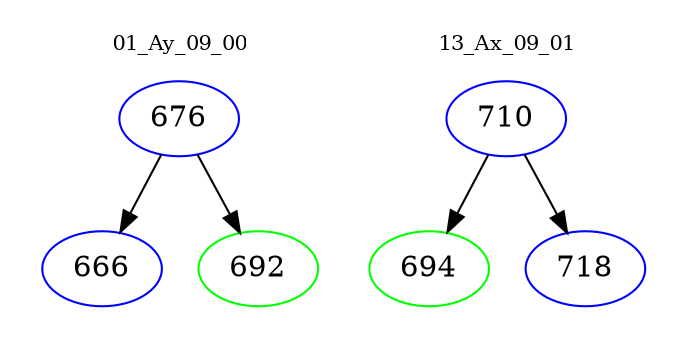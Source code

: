 digraph{
subgraph cluster_0 {
color = white
label = "01_Ay_09_00";
fontsize=10;
T0_676 [label="676", color="blue"]
T0_676 -> T0_666 [color="black"]
T0_666 [label="666", color="blue"]
T0_676 -> T0_692 [color="black"]
T0_692 [label="692", color="green"]
}
subgraph cluster_1 {
color = white
label = "13_Ax_09_01";
fontsize=10;
T1_710 [label="710", color="blue"]
T1_710 -> T1_694 [color="black"]
T1_694 [label="694", color="green"]
T1_710 -> T1_718 [color="black"]
T1_718 [label="718", color="blue"]
}
}
